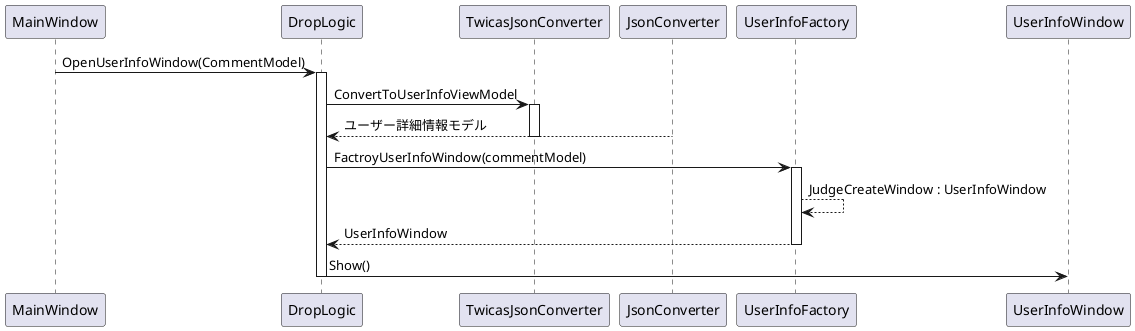 @startuml ユーザー詳細情報Windowへの遷移
    MainWindow -> DropLogic : OpenUserInfoWindow(CommentModel)
    activate DropLogic

    DropLogic -> TwicasJsonConverter : ConvertToUserInfoViewModel
    activate TwicasJsonConverter
    DropLogic <-- JsonConverter : ユーザー詳細情報モデル
    deactivate TwicasJsonConverter
    DropLogic -> UserInfoFactory : FactroyUserInfoWindow(commentModel)
    activate UserInfoFactory
    UserInfoFactory --> UserInfoFactory : JudgeCreateWindow : UserInfoWindow
    DropLogic <-- UserInfoFactory : UserInfoWindow
    deactivate UserInfoFactory
    
    DropLogic -> UserInfoWindow : Show()
    deactivate DropLogic
@enduml
